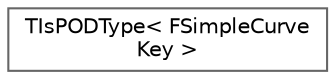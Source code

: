 digraph "Graphical Class Hierarchy"
{
 // INTERACTIVE_SVG=YES
 // LATEX_PDF_SIZE
  bgcolor="transparent";
  edge [fontname=Helvetica,fontsize=10,labelfontname=Helvetica,labelfontsize=10];
  node [fontname=Helvetica,fontsize=10,shape=box,height=0.2,width=0.4];
  rankdir="LR";
  Node0 [id="Node000000",label="TIsPODType\< FSimpleCurve\lKey \>",height=0.2,width=0.4,color="grey40", fillcolor="white", style="filled",URL="$d6/d86/structTIsPODType_3_01FSimpleCurveKey_01_4.html",tooltip=" "];
}
